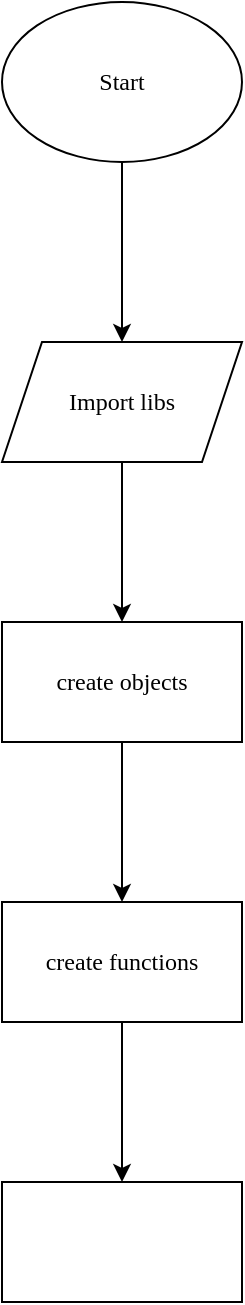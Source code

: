 <mxfile version="22.0.2" type="device">
  <diagram id="C5RBs43oDa-KdzZeNtuy" name="Page-1">
    <mxGraphModel dx="1222" dy="832" grid="1" gridSize="10" guides="1" tooltips="1" connect="1" arrows="1" fold="1" page="1" pageScale="1" pageWidth="827" pageHeight="1169" math="0" shadow="0">
      <root>
        <mxCell id="WIyWlLk6GJQsqaUBKTNV-0" />
        <mxCell id="WIyWlLk6GJQsqaUBKTNV-1" parent="WIyWlLk6GJQsqaUBKTNV-0" />
        <mxCell id="VoG-BgtW9BaaPpn9Sk2n-4" value="" style="edgeStyle=orthogonalEdgeStyle;rounded=0;orthogonalLoop=1;jettySize=auto;html=1;" edge="1" parent="WIyWlLk6GJQsqaUBKTNV-1" source="VoG-BgtW9BaaPpn9Sk2n-0" target="VoG-BgtW9BaaPpn9Sk2n-3">
          <mxGeometry relative="1" as="geometry" />
        </mxCell>
        <mxCell id="VoG-BgtW9BaaPpn9Sk2n-0" value="&lt;font face=&quot;ShureTechMono Nerd Font&quot;&gt;Start&lt;/font&gt;" style="ellipse;whiteSpace=wrap;html=1;" vertex="1" parent="WIyWlLk6GJQsqaUBKTNV-1">
          <mxGeometry x="70" y="30" width="120" height="80" as="geometry" />
        </mxCell>
        <mxCell id="VoG-BgtW9BaaPpn9Sk2n-6" value="" style="edgeStyle=orthogonalEdgeStyle;rounded=0;orthogonalLoop=1;jettySize=auto;html=1;fontFamily=ShureTechMono Nerd Font;fontSize=12;fontColor=default;" edge="1" parent="WIyWlLk6GJQsqaUBKTNV-1" source="VoG-BgtW9BaaPpn9Sk2n-3" target="VoG-BgtW9BaaPpn9Sk2n-5">
          <mxGeometry relative="1" as="geometry" />
        </mxCell>
        <mxCell id="VoG-BgtW9BaaPpn9Sk2n-3" value="Import libs" style="shape=parallelogram;perimeter=parallelogramPerimeter;whiteSpace=wrap;html=1;fixedSize=1;fontFamily=ShureTechMono Nerd Font;" vertex="1" parent="WIyWlLk6GJQsqaUBKTNV-1">
          <mxGeometry x="70" y="200" width="120" height="60" as="geometry" />
        </mxCell>
        <mxCell id="VoG-BgtW9BaaPpn9Sk2n-8" value="" style="edgeStyle=orthogonalEdgeStyle;rounded=0;orthogonalLoop=1;jettySize=auto;html=1;fontFamily=ShureTechMono Nerd Font;fontSize=12;fontColor=default;" edge="1" parent="WIyWlLk6GJQsqaUBKTNV-1" source="VoG-BgtW9BaaPpn9Sk2n-5" target="VoG-BgtW9BaaPpn9Sk2n-7">
          <mxGeometry relative="1" as="geometry" />
        </mxCell>
        <mxCell id="VoG-BgtW9BaaPpn9Sk2n-5" value="create objects" style="whiteSpace=wrap;html=1;fontFamily=ShureTechMono Nerd Font;" vertex="1" parent="WIyWlLk6GJQsqaUBKTNV-1">
          <mxGeometry x="70" y="340" width="120" height="60" as="geometry" />
        </mxCell>
        <mxCell id="VoG-BgtW9BaaPpn9Sk2n-10" value="" style="edgeStyle=orthogonalEdgeStyle;rounded=0;orthogonalLoop=1;jettySize=auto;html=1;fontFamily=ShureTechMono Nerd Font;fontSize=12;fontColor=default;" edge="1" parent="WIyWlLk6GJQsqaUBKTNV-1" source="VoG-BgtW9BaaPpn9Sk2n-7" target="VoG-BgtW9BaaPpn9Sk2n-9">
          <mxGeometry relative="1" as="geometry" />
        </mxCell>
        <mxCell id="VoG-BgtW9BaaPpn9Sk2n-7" value="create functions" style="whiteSpace=wrap;html=1;fontFamily=ShureTechMono Nerd Font;" vertex="1" parent="WIyWlLk6GJQsqaUBKTNV-1">
          <mxGeometry x="70" y="480" width="120" height="60" as="geometry" />
        </mxCell>
        <mxCell id="VoG-BgtW9BaaPpn9Sk2n-9" value="" style="whiteSpace=wrap;html=1;fontFamily=ShureTechMono Nerd Font;" vertex="1" parent="WIyWlLk6GJQsqaUBKTNV-1">
          <mxGeometry x="70" y="620" width="120" height="60" as="geometry" />
        </mxCell>
      </root>
    </mxGraphModel>
  </diagram>
</mxfile>
